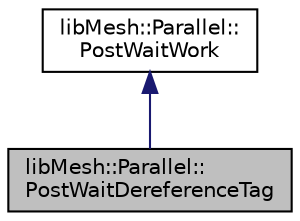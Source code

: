 digraph "libMesh::Parallel::PostWaitDereferenceTag"
{
  edge [fontname="Helvetica",fontsize="10",labelfontname="Helvetica",labelfontsize="10"];
  node [fontname="Helvetica",fontsize="10",shape=record];
  Node0 [label="libMesh::Parallel::\lPostWaitDereferenceTag",height=0.2,width=0.4,color="black", fillcolor="grey75", style="filled", fontcolor="black"];
  Node1 -> Node0 [dir="back",color="midnightblue",fontsize="10",style="solid",fontname="Helvetica"];
  Node1 [label="libMesh::Parallel::\lPostWaitWork",height=0.2,width=0.4,color="black", fillcolor="white", style="filled",URL="$structlibMesh_1_1Parallel_1_1PostWaitWork.html"];
}
